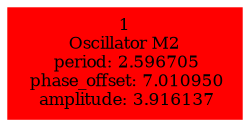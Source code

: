  digraph g{ forcelabels=true;
1 [label=<1<BR />Oscillator M2<BR /> period: 2.596705<BR /> phase_offset: 7.010950<BR /> amplitude: 3.916137>, shape=box,color=red,style=filled,fontsize=8]; }
